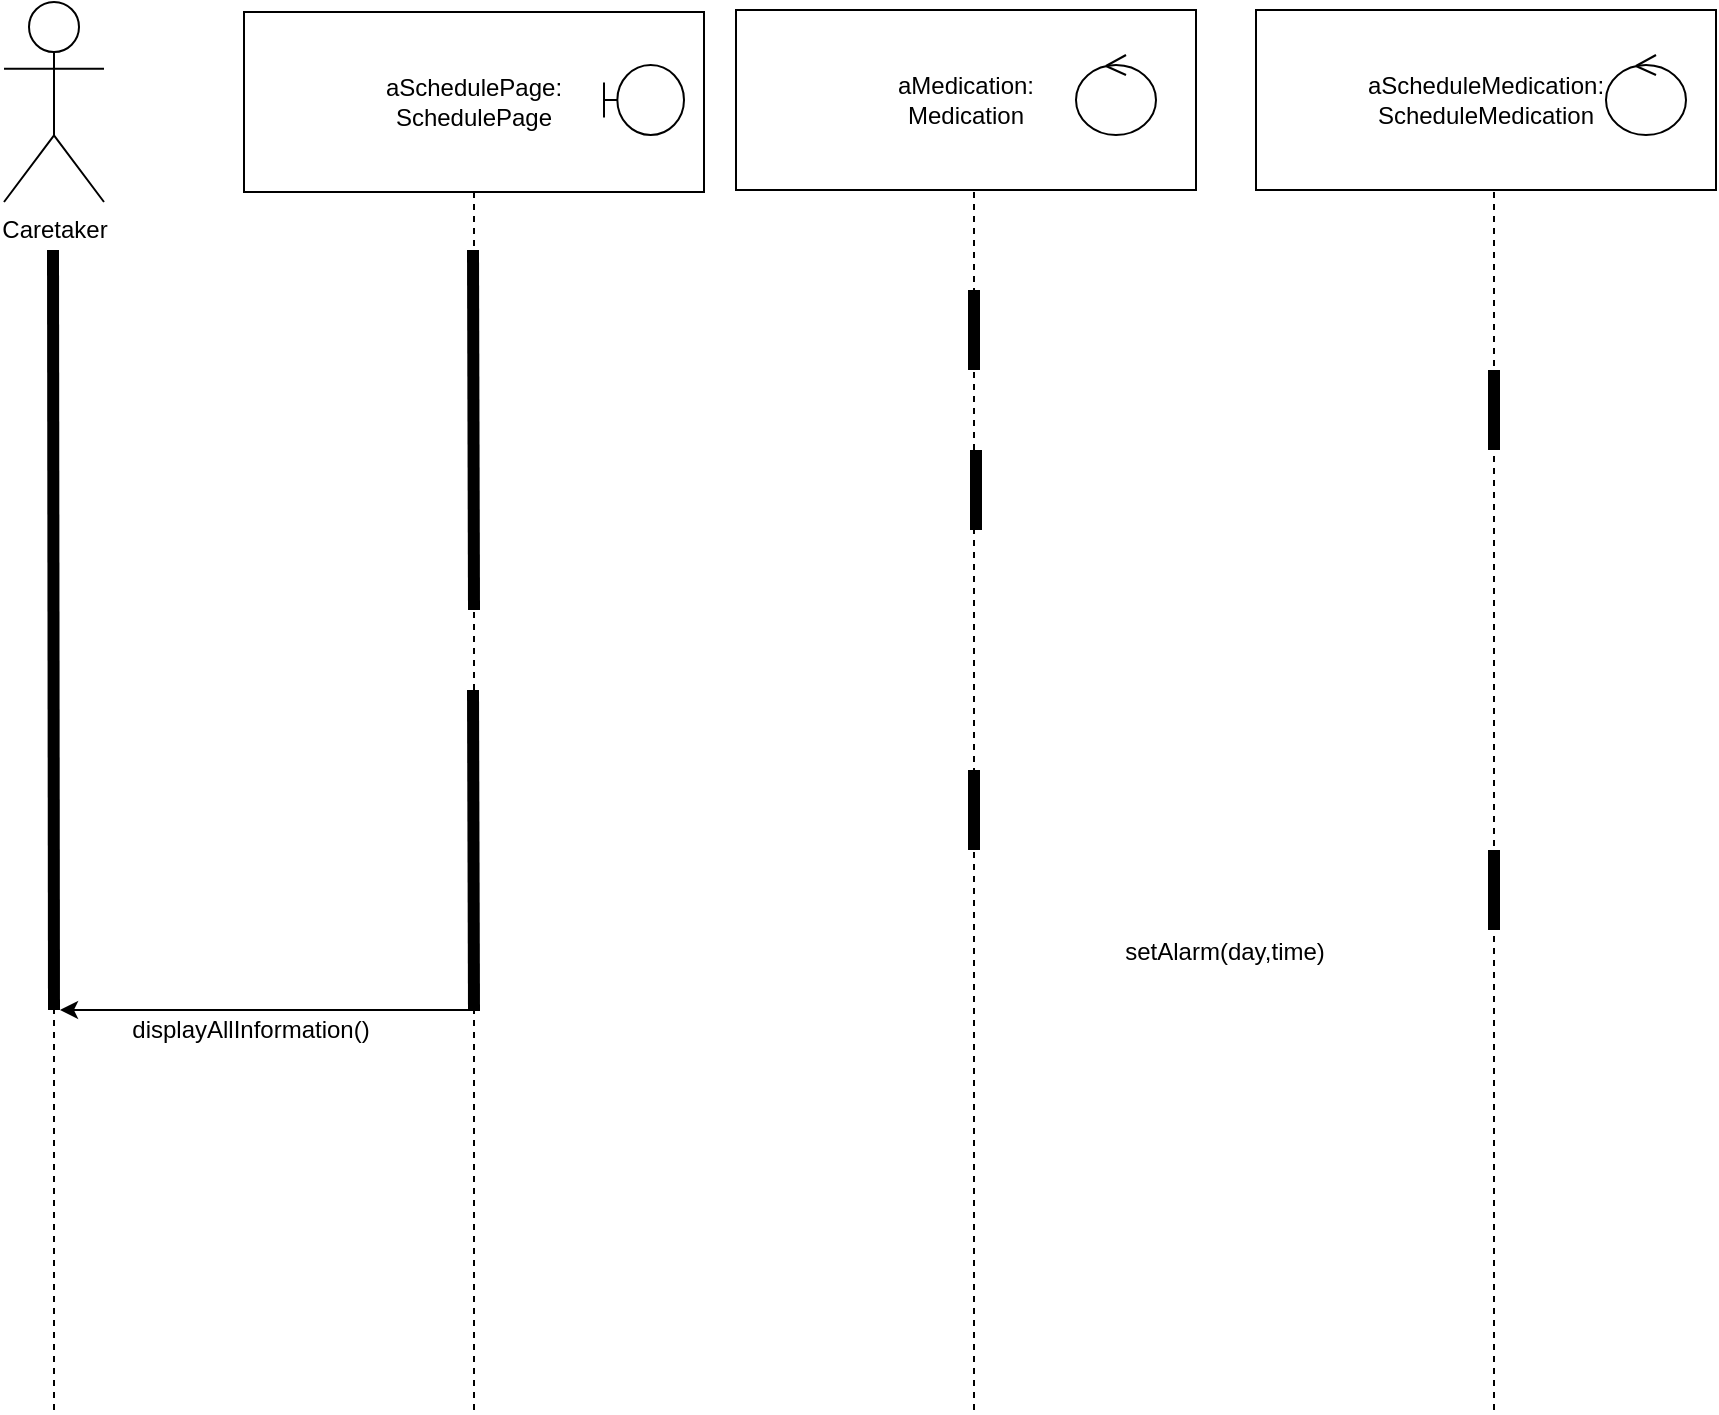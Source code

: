<mxfile version="24.8.6">
  <diagram name="Page-1" id="e-cW1R_y-HCpv80R8FKl">
    <mxGraphModel dx="1050" dy="522" grid="1" gridSize="10" guides="1" tooltips="1" connect="1" arrows="1" fold="1" page="1" pageScale="1" pageWidth="850" pageHeight="1100" math="0" shadow="0">
      <root>
        <mxCell id="0" />
        <mxCell id="1" parent="0" />
        <mxCell id="uZ4d3hQCUZkd_1F2hXvp-1" value="aSchedulePage:&lt;div&gt;SchedulePage&lt;/div&gt;" style="html=1;whiteSpace=wrap;" parent="1" vertex="1">
          <mxGeometry x="195" y="181" width="230" height="90" as="geometry" />
        </mxCell>
        <mxCell id="uZ4d3hQCUZkd_1F2hXvp-2" value="" style="shape=umlBoundary;whiteSpace=wrap;html=1;" parent="1" vertex="1">
          <mxGeometry x="375" y="207.5" width="40" height="35" as="geometry" />
        </mxCell>
        <mxCell id="uZ4d3hQCUZkd_1F2hXvp-3" value="aMedication:&lt;div&gt;Medication&lt;/div&gt;" style="html=1;whiteSpace=wrap;" parent="1" vertex="1">
          <mxGeometry x="441" y="180" width="230" height="90" as="geometry" />
        </mxCell>
        <mxCell id="uZ4d3hQCUZkd_1F2hXvp-4" value="" style="ellipse;shape=umlControl;whiteSpace=wrap;html=1;" parent="1" vertex="1">
          <mxGeometry x="611" y="202.5" width="40" height="40" as="geometry" />
        </mxCell>
        <mxCell id="uZ4d3hQCUZkd_1F2hXvp-5" value="Caretaker" style="shape=umlActor;verticalLabelPosition=bottom;verticalAlign=top;html=1;" parent="1" vertex="1">
          <mxGeometry x="75" y="176" width="50" height="100" as="geometry" />
        </mxCell>
        <mxCell id="uZ4d3hQCUZkd_1F2hXvp-12" value="aScheduleMedication:&lt;div&gt;ScheduleMedication&lt;/div&gt;" style="html=1;whiteSpace=wrap;" parent="1" vertex="1">
          <mxGeometry x="701" y="180" width="230" height="90" as="geometry" />
        </mxCell>
        <mxCell id="uZ4d3hQCUZkd_1F2hXvp-14" value="" style="endArrow=none;html=1;rounded=0;dashed=1;" parent="1" edge="1">
          <mxGeometry width="50" height="50" relative="1" as="geometry">
            <mxPoint x="100" y="880" as="sourcePoint" />
            <mxPoint x="100" y="300" as="targetPoint" />
          </mxGeometry>
        </mxCell>
        <mxCell id="uZ4d3hQCUZkd_1F2hXvp-15" value="" style="endArrow=none;html=1;rounded=0;dashed=1;entryX=0.5;entryY=1;entryDx=0;entryDy=0;" parent="1" target="uZ4d3hQCUZkd_1F2hXvp-1" edge="1">
          <mxGeometry width="50" height="50" relative="1" as="geometry">
            <mxPoint x="310" y="880" as="sourcePoint" />
            <mxPoint x="309.5" y="270" as="targetPoint" />
          </mxGeometry>
        </mxCell>
        <mxCell id="uZ4d3hQCUZkd_1F2hXvp-16" value="" style="endArrow=none;html=1;rounded=0;dashed=1;entryX=0.5;entryY=1;entryDx=0;entryDy=0;" parent="1" edge="1">
          <mxGeometry width="50" height="50" relative="1" as="geometry">
            <mxPoint x="560" y="880" as="sourcePoint" />
            <mxPoint x="560" y="271" as="targetPoint" />
          </mxGeometry>
        </mxCell>
        <mxCell id="uZ4d3hQCUZkd_1F2hXvp-17" value="" style="endArrow=none;html=1;rounded=0;dashed=1;entryX=0.5;entryY=1;entryDx=0;entryDy=0;" parent="1" edge="1">
          <mxGeometry width="50" height="50" relative="1" as="geometry">
            <mxPoint x="820" y="880" as="sourcePoint" />
            <mxPoint x="820" y="270" as="targetPoint" />
          </mxGeometry>
        </mxCell>
        <mxCell id="uZ4d3hQCUZkd_1F2hXvp-18" value="" style="endArrow=none;html=1;rounded=0;strokeWidth=6;" parent="1" edge="1">
          <mxGeometry width="50" height="50" relative="1" as="geometry">
            <mxPoint x="100" y="680" as="sourcePoint" />
            <mxPoint x="99.5" y="300" as="targetPoint" />
          </mxGeometry>
        </mxCell>
        <mxCell id="uZ4d3hQCUZkd_1F2hXvp-19" value="" style="endArrow=none;html=1;rounded=0;strokeWidth=6;" parent="1" edge="1">
          <mxGeometry width="50" height="50" relative="1" as="geometry">
            <mxPoint x="310" y="480" as="sourcePoint" />
            <mxPoint x="309.5" y="300" as="targetPoint" />
          </mxGeometry>
        </mxCell>
        <mxCell id="uZ4d3hQCUZkd_1F2hXvp-22" value="" style="endArrow=none;html=1;rounded=0;strokeWidth=6;" parent="1" edge="1">
          <mxGeometry width="50" height="50" relative="1" as="geometry">
            <mxPoint x="560" y="360" as="sourcePoint" />
            <mxPoint x="560" y="320" as="targetPoint" />
          </mxGeometry>
        </mxCell>
        <mxCell id="uZ4d3hQCUZkd_1F2hXvp-26" value="" style="endArrow=none;html=1;rounded=0;strokeWidth=6;" parent="1" edge="1">
          <mxGeometry width="50" height="50" relative="1" as="geometry">
            <mxPoint x="820" y="400" as="sourcePoint" />
            <mxPoint x="820" y="360" as="targetPoint" />
          </mxGeometry>
        </mxCell>
        <mxCell id="uZ4d3hQCUZkd_1F2hXvp-28" value="" style="endArrow=none;html=1;rounded=0;strokeWidth=6;" parent="1" edge="1">
          <mxGeometry width="50" height="50" relative="1" as="geometry">
            <mxPoint x="561" y="440" as="sourcePoint" />
            <mxPoint x="561" y="400" as="targetPoint" />
          </mxGeometry>
        </mxCell>
        <mxCell id="uZ4d3hQCUZkd_1F2hXvp-35" value="" style="endArrow=none;html=1;rounded=0;strokeWidth=6;" parent="1" edge="1">
          <mxGeometry width="50" height="50" relative="1" as="geometry">
            <mxPoint x="310" y="680" as="sourcePoint" />
            <mxPoint x="309.5" y="520" as="targetPoint" />
          </mxGeometry>
        </mxCell>
        <mxCell id="uZ4d3hQCUZkd_1F2hXvp-39" value="" style="endArrow=none;html=1;rounded=0;strokeWidth=6;" parent="1" edge="1">
          <mxGeometry width="50" height="50" relative="1" as="geometry">
            <mxPoint x="560" y="600" as="sourcePoint" />
            <mxPoint x="560" y="560" as="targetPoint" />
          </mxGeometry>
        </mxCell>
        <mxCell id="uZ4d3hQCUZkd_1F2hXvp-44" value="" style="endArrow=none;html=1;rounded=0;strokeWidth=6;" parent="1" edge="1">
          <mxGeometry width="50" height="50" relative="1" as="geometry">
            <mxPoint x="820" y="640" as="sourcePoint" />
            <mxPoint x="820" y="600" as="targetPoint" />
          </mxGeometry>
        </mxCell>
        <mxCell id="uZ4d3hQCUZkd_1F2hXvp-47" value="setAlarm(day,time)" style="text;html=1;align=center;verticalAlign=middle;resizable=0;points=[];autosize=1;strokeColor=none;fillColor=none;" parent="1" vertex="1">
          <mxGeometry x="625" y="636" width="120" height="30" as="geometry" />
        </mxCell>
        <mxCell id="uZ4d3hQCUZkd_1F2hXvp-49" value="" style="endArrow=none;html=1;rounded=0;startArrow=classic;startFill=1;endFill=0;" parent="1" edge="1">
          <mxGeometry width="50" height="50" relative="1" as="geometry">
            <mxPoint x="103" y="680" as="sourcePoint" />
            <mxPoint x="313" y="680" as="targetPoint" />
          </mxGeometry>
        </mxCell>
        <mxCell id="uZ4d3hQCUZkd_1F2hXvp-50" value="displayAllInformation()" style="text;html=1;align=center;verticalAlign=middle;resizable=0;points=[];autosize=1;strokeColor=none;fillColor=none;" parent="1" vertex="1">
          <mxGeometry x="128" y="675" width="140" height="30" as="geometry" />
        </mxCell>
        <mxCell id="Z9U59-RSv3r_Wv2yS_4F-1" value="" style="ellipse;shape=umlControl;whiteSpace=wrap;html=1;" vertex="1" parent="1">
          <mxGeometry x="876" y="202.5" width="40" height="40" as="geometry" />
        </mxCell>
      </root>
    </mxGraphModel>
  </diagram>
</mxfile>
